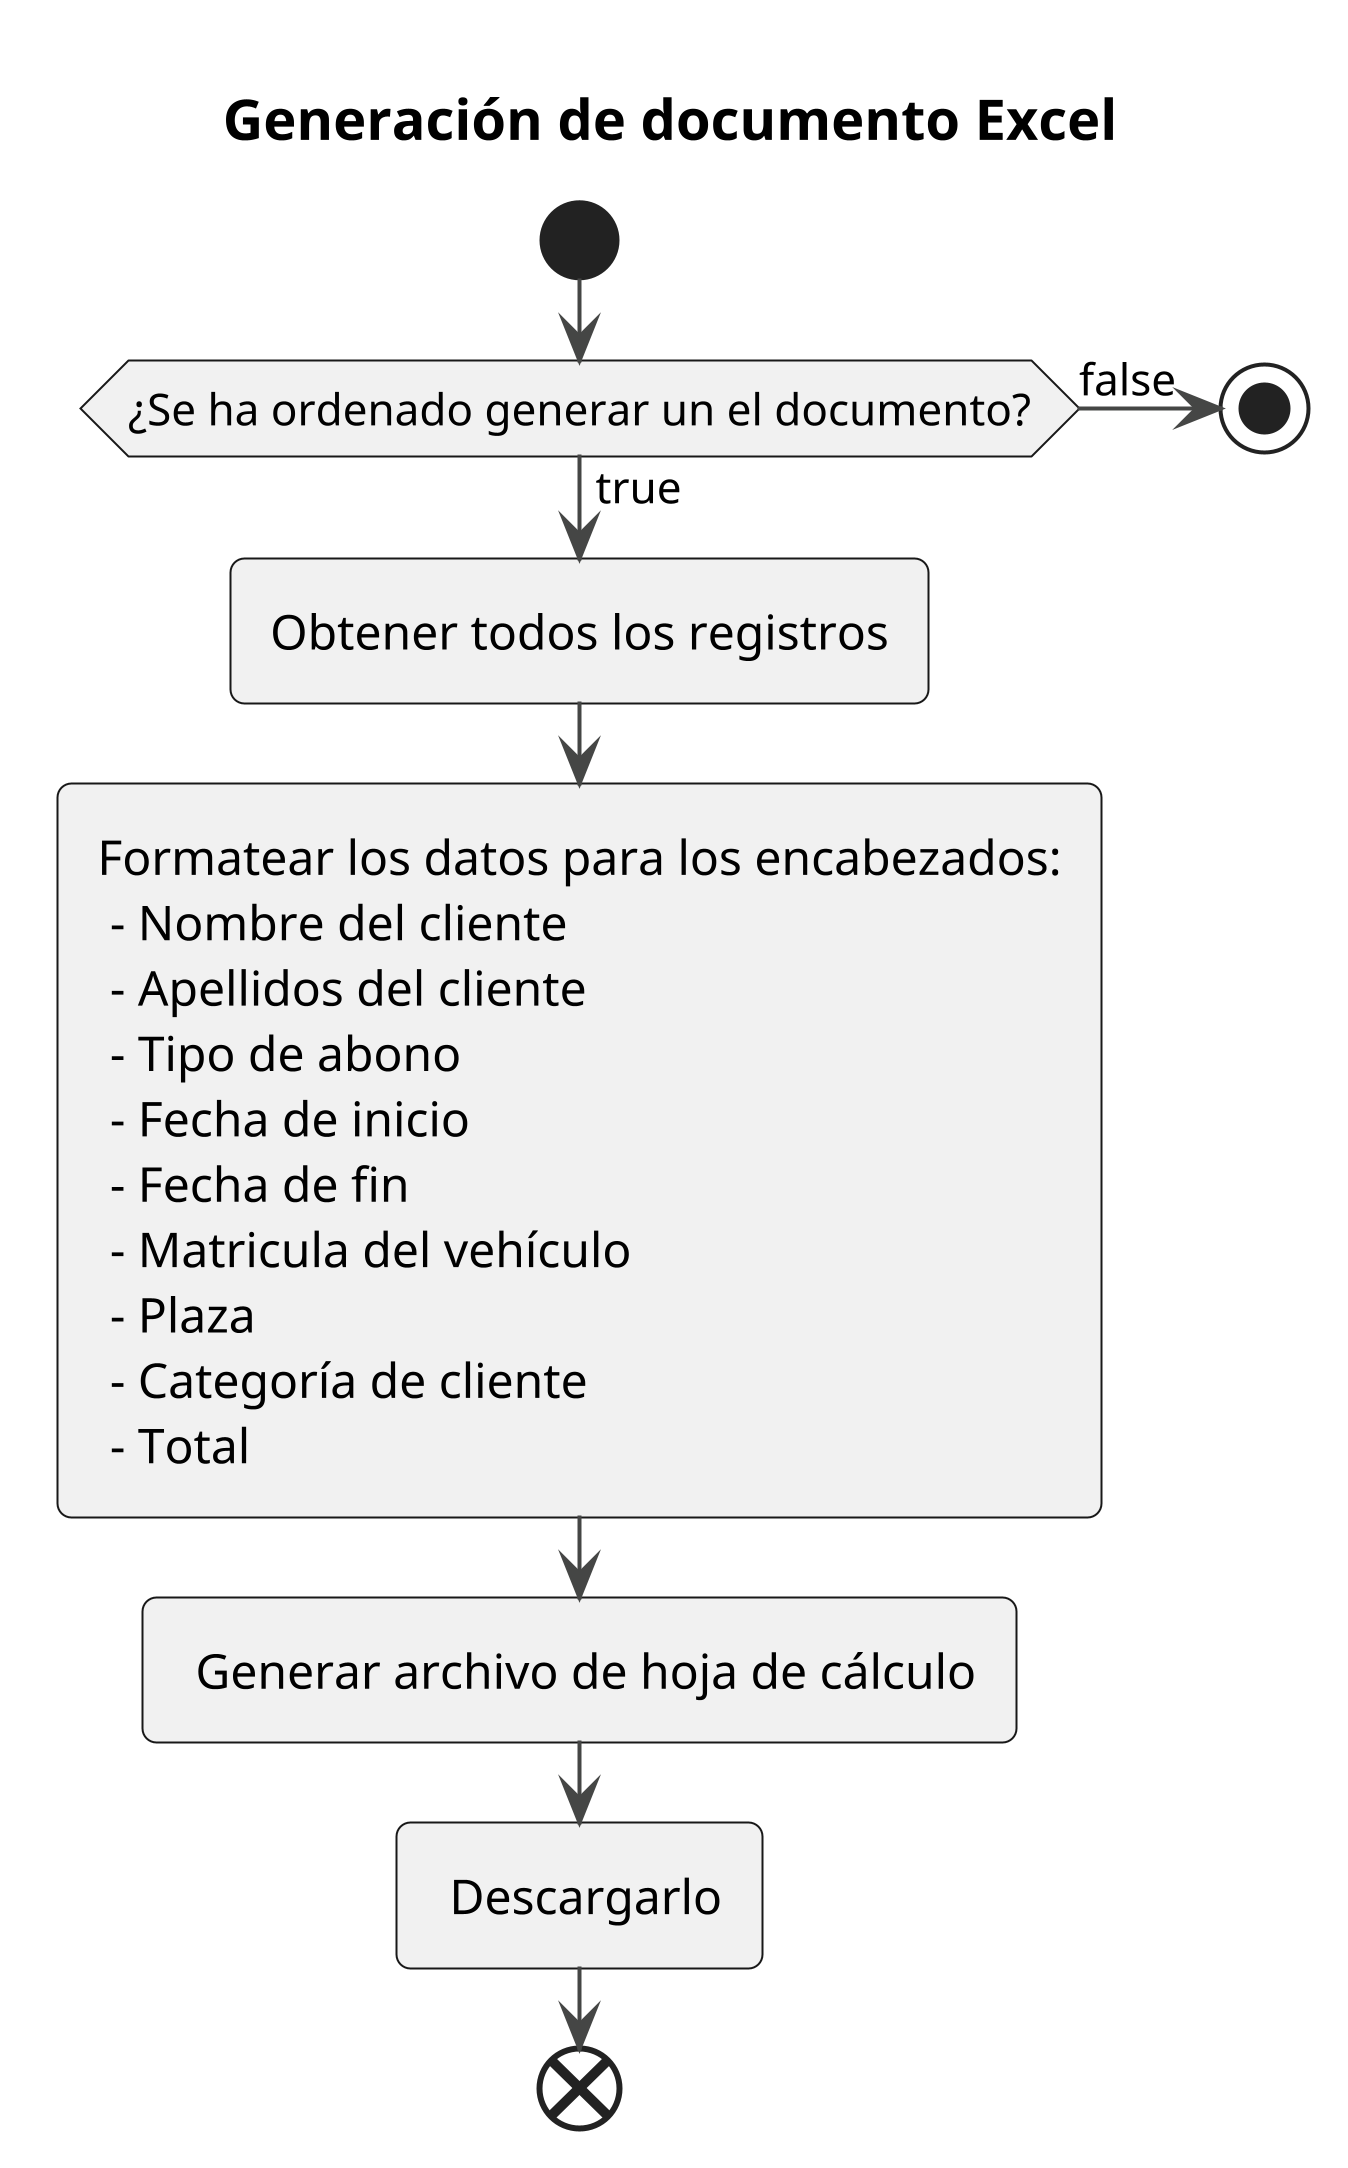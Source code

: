 @startuml
!theme vibrant
scale 80
title Generación de documento Excel
start

if(¿Se ha ordenado generar un el documento?) then (true)
 :Obtener todos los registros;
 :Formatear los datos para los encabezados:
  - Nombre del cliente
  - Apellidos del cliente
  - Tipo de abono
  - Fecha de inicio
  - Fecha de fin
  - Matricula del vehículo
  - Plaza
  - Categoría de cliente
  - Total;
  : Generar archivo de hoja de cálculo;
  : Descargarlo;
else (false)
 stop
endif
end
@enduml